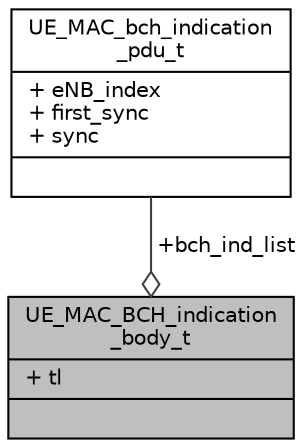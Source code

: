 digraph "UE_MAC_BCH_indication_body_t"
{
 // LATEX_PDF_SIZE
  edge [fontname="Helvetica",fontsize="10",labelfontname="Helvetica",labelfontsize="10"];
  node [fontname="Helvetica",fontsize="10",shape=record];
  Node1 [label="{UE_MAC_BCH_indication\l_body_t\n|+ tl\l|}",height=0.2,width=0.4,color="black", fillcolor="grey75", style="filled", fontcolor="black",tooltip=" "];
  Node2 -> Node1 [color="grey25",fontsize="10",style="solid",label=" +bch_ind_list" ,arrowhead="odiamond",fontname="Helvetica"];
  Node2 [label="{UE_MAC_bch_indication\l_pdu_t\n|+ eNB_index\l+ first_sync\l+ sync\l|}",height=0.2,width=0.4,color="black", fillcolor="white", style="filled",URL="$structUE__MAC__bch__indication__pdu__t.html",tooltip=" "];
}
